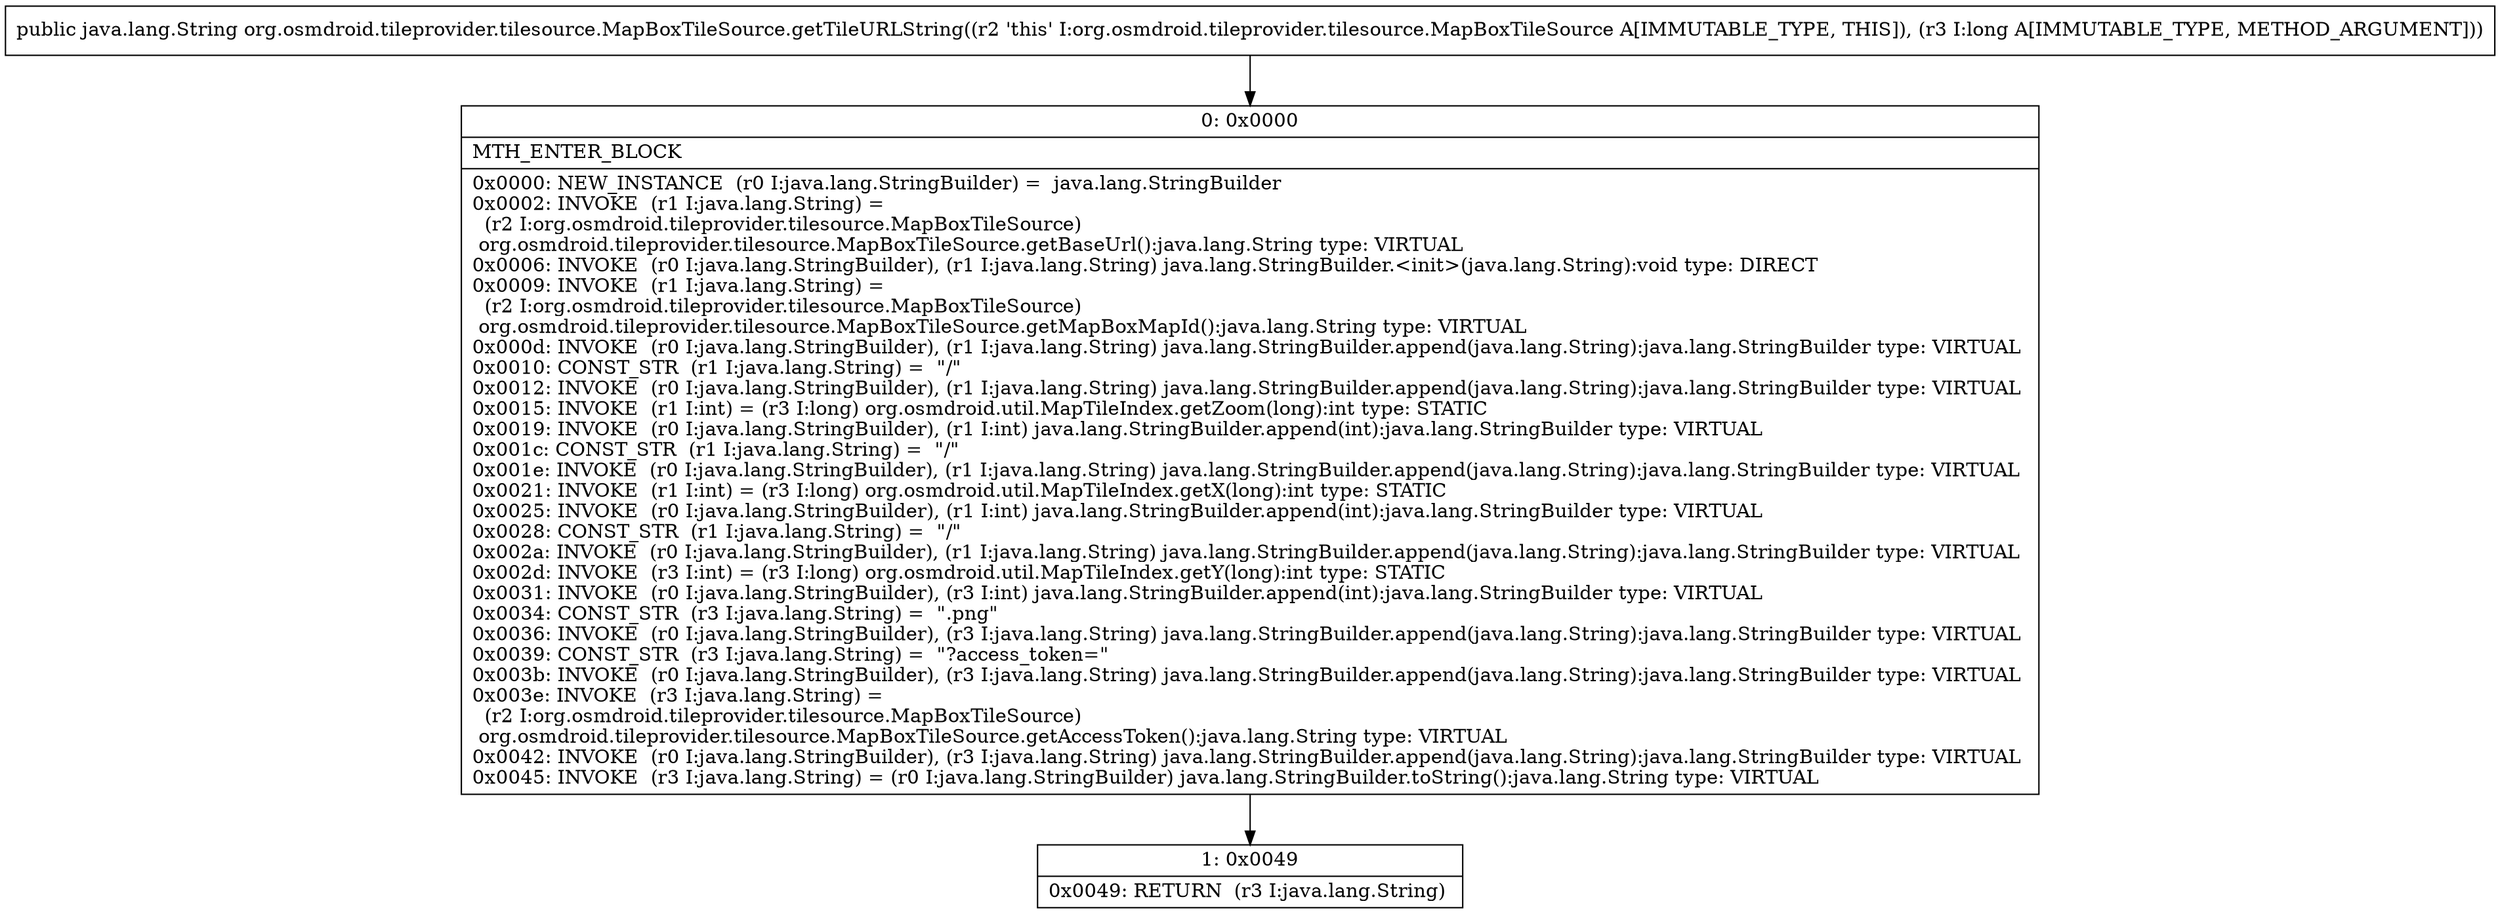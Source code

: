 digraph "CFG fororg.osmdroid.tileprovider.tilesource.MapBoxTileSource.getTileURLString(J)Ljava\/lang\/String;" {
Node_0 [shape=record,label="{0\:\ 0x0000|MTH_ENTER_BLOCK\l|0x0000: NEW_INSTANCE  (r0 I:java.lang.StringBuilder) =  java.lang.StringBuilder \l0x0002: INVOKE  (r1 I:java.lang.String) = \l  (r2 I:org.osmdroid.tileprovider.tilesource.MapBoxTileSource)\l org.osmdroid.tileprovider.tilesource.MapBoxTileSource.getBaseUrl():java.lang.String type: VIRTUAL \l0x0006: INVOKE  (r0 I:java.lang.StringBuilder), (r1 I:java.lang.String) java.lang.StringBuilder.\<init\>(java.lang.String):void type: DIRECT \l0x0009: INVOKE  (r1 I:java.lang.String) = \l  (r2 I:org.osmdroid.tileprovider.tilesource.MapBoxTileSource)\l org.osmdroid.tileprovider.tilesource.MapBoxTileSource.getMapBoxMapId():java.lang.String type: VIRTUAL \l0x000d: INVOKE  (r0 I:java.lang.StringBuilder), (r1 I:java.lang.String) java.lang.StringBuilder.append(java.lang.String):java.lang.StringBuilder type: VIRTUAL \l0x0010: CONST_STR  (r1 I:java.lang.String) =  \"\/\" \l0x0012: INVOKE  (r0 I:java.lang.StringBuilder), (r1 I:java.lang.String) java.lang.StringBuilder.append(java.lang.String):java.lang.StringBuilder type: VIRTUAL \l0x0015: INVOKE  (r1 I:int) = (r3 I:long) org.osmdroid.util.MapTileIndex.getZoom(long):int type: STATIC \l0x0019: INVOKE  (r0 I:java.lang.StringBuilder), (r1 I:int) java.lang.StringBuilder.append(int):java.lang.StringBuilder type: VIRTUAL \l0x001c: CONST_STR  (r1 I:java.lang.String) =  \"\/\" \l0x001e: INVOKE  (r0 I:java.lang.StringBuilder), (r1 I:java.lang.String) java.lang.StringBuilder.append(java.lang.String):java.lang.StringBuilder type: VIRTUAL \l0x0021: INVOKE  (r1 I:int) = (r3 I:long) org.osmdroid.util.MapTileIndex.getX(long):int type: STATIC \l0x0025: INVOKE  (r0 I:java.lang.StringBuilder), (r1 I:int) java.lang.StringBuilder.append(int):java.lang.StringBuilder type: VIRTUAL \l0x0028: CONST_STR  (r1 I:java.lang.String) =  \"\/\" \l0x002a: INVOKE  (r0 I:java.lang.StringBuilder), (r1 I:java.lang.String) java.lang.StringBuilder.append(java.lang.String):java.lang.StringBuilder type: VIRTUAL \l0x002d: INVOKE  (r3 I:int) = (r3 I:long) org.osmdroid.util.MapTileIndex.getY(long):int type: STATIC \l0x0031: INVOKE  (r0 I:java.lang.StringBuilder), (r3 I:int) java.lang.StringBuilder.append(int):java.lang.StringBuilder type: VIRTUAL \l0x0034: CONST_STR  (r3 I:java.lang.String) =  \".png\" \l0x0036: INVOKE  (r0 I:java.lang.StringBuilder), (r3 I:java.lang.String) java.lang.StringBuilder.append(java.lang.String):java.lang.StringBuilder type: VIRTUAL \l0x0039: CONST_STR  (r3 I:java.lang.String) =  \"?access_token=\" \l0x003b: INVOKE  (r0 I:java.lang.StringBuilder), (r3 I:java.lang.String) java.lang.StringBuilder.append(java.lang.String):java.lang.StringBuilder type: VIRTUAL \l0x003e: INVOKE  (r3 I:java.lang.String) = \l  (r2 I:org.osmdroid.tileprovider.tilesource.MapBoxTileSource)\l org.osmdroid.tileprovider.tilesource.MapBoxTileSource.getAccessToken():java.lang.String type: VIRTUAL \l0x0042: INVOKE  (r0 I:java.lang.StringBuilder), (r3 I:java.lang.String) java.lang.StringBuilder.append(java.lang.String):java.lang.StringBuilder type: VIRTUAL \l0x0045: INVOKE  (r3 I:java.lang.String) = (r0 I:java.lang.StringBuilder) java.lang.StringBuilder.toString():java.lang.String type: VIRTUAL \l}"];
Node_1 [shape=record,label="{1\:\ 0x0049|0x0049: RETURN  (r3 I:java.lang.String) \l}"];
MethodNode[shape=record,label="{public java.lang.String org.osmdroid.tileprovider.tilesource.MapBoxTileSource.getTileURLString((r2 'this' I:org.osmdroid.tileprovider.tilesource.MapBoxTileSource A[IMMUTABLE_TYPE, THIS]), (r3 I:long A[IMMUTABLE_TYPE, METHOD_ARGUMENT])) }"];
MethodNode -> Node_0;
Node_0 -> Node_1;
}

